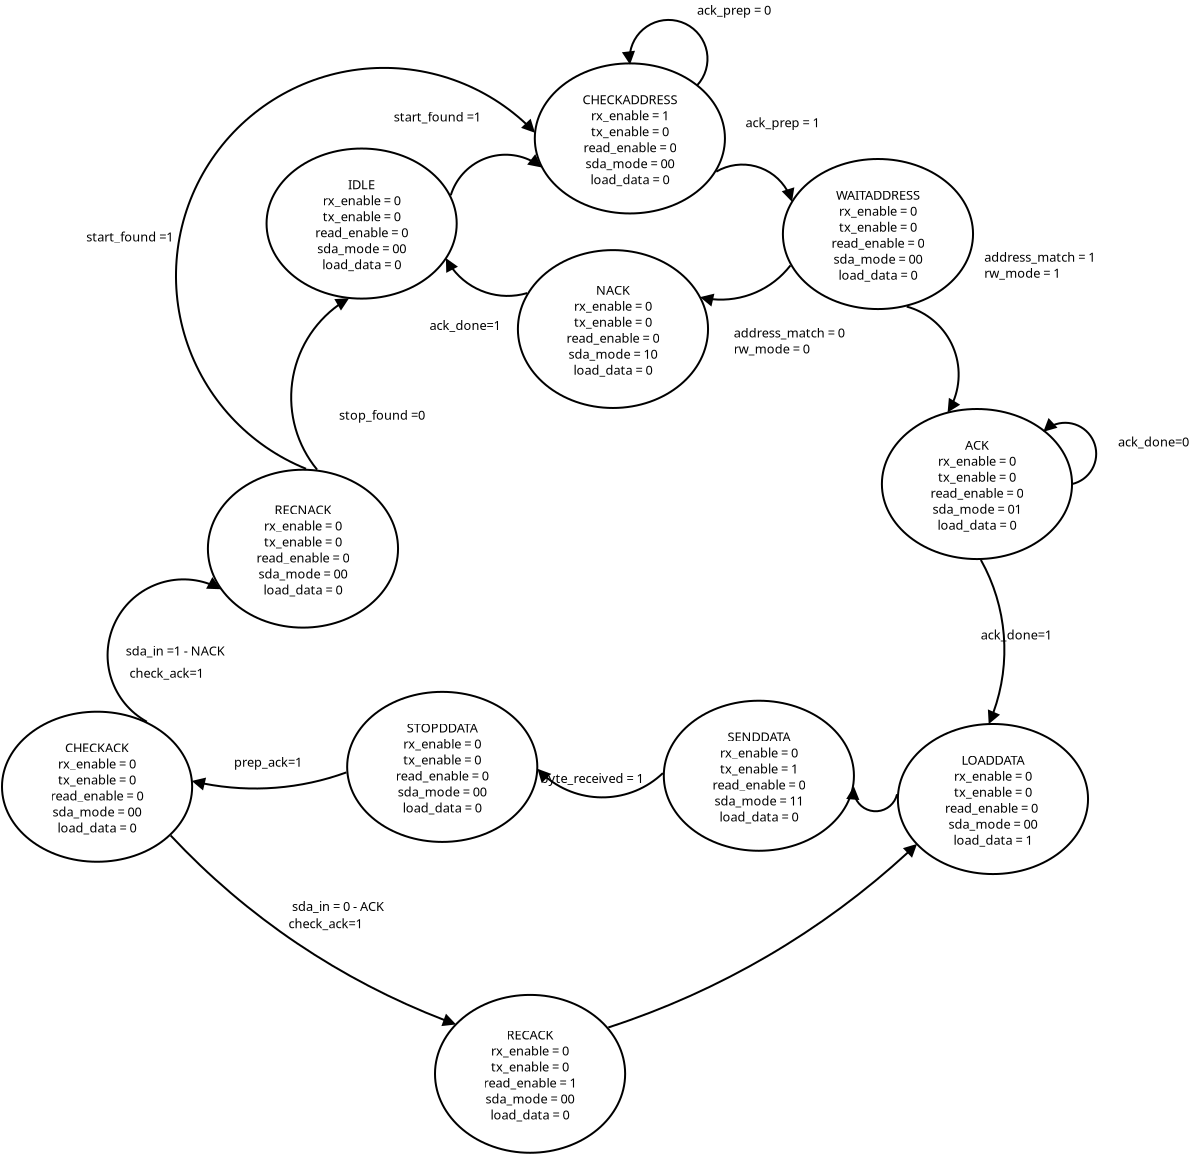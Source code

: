 <?xml version="1.0" encoding="UTF-8"?>
<dia:diagram xmlns:dia="http://www.lysator.liu.se/~alla/dia/">
  <dia:layer name="Background" visible="true" active="true">
    <dia:object type="Flowchart - Ellipse" version="0" id="O0">
      <dia:attribute name="obj_pos">
        <dia:point val="4.443,3.097"/>
      </dia:attribute>
      <dia:attribute name="obj_bb">
        <dia:rectangle val="4.393,3.047;14,10.65"/>
      </dia:attribute>
      <dia:attribute name="elem_corner">
        <dia:point val="4.443,3.097"/>
      </dia:attribute>
      <dia:attribute name="elem_width">
        <dia:real val="9.507"/>
      </dia:attribute>
      <dia:attribute name="elem_height">
        <dia:real val="7.503"/>
      </dia:attribute>
      <dia:attribute name="show_background">
        <dia:boolean val="true"/>
      </dia:attribute>
      <dia:attribute name="padding">
        <dia:real val="0.354"/>
      </dia:attribute>
      <dia:attribute name="text">
        <dia:composite type="text">
          <dia:attribute name="string">
            <dia:string>#IDLE
rx_enable = 0
tx_enable = 0
read_enable = 0
sda_mode = 00
load_data = 0#</dia:string>
          </dia:attribute>
          <dia:attribute name="font">
            <dia:font family="sans" style="0" name="Helvetica"/>
          </dia:attribute>
          <dia:attribute name="height">
            <dia:real val="0.8"/>
          </dia:attribute>
          <dia:attribute name="pos">
            <dia:point val="9.197,5.043"/>
          </dia:attribute>
          <dia:attribute name="color">
            <dia:color val="#000000"/>
          </dia:attribute>
          <dia:attribute name="alignment">
            <dia:enum val="1"/>
          </dia:attribute>
        </dia:composite>
      </dia:attribute>
    </dia:object>
    <dia:object type="Flowchart - Ellipse" version="0" id="O1">
      <dia:attribute name="obj_pos">
        <dia:point val="17.855,-1.16"/>
      </dia:attribute>
      <dia:attribute name="obj_bb">
        <dia:rectangle val="17.805,-1.21;27.412,6.393"/>
      </dia:attribute>
      <dia:attribute name="elem_corner">
        <dia:point val="17.855,-1.16"/>
      </dia:attribute>
      <dia:attribute name="elem_width">
        <dia:real val="9.507"/>
      </dia:attribute>
      <dia:attribute name="elem_height">
        <dia:real val="7.503"/>
      </dia:attribute>
      <dia:attribute name="show_background">
        <dia:boolean val="true"/>
      </dia:attribute>
      <dia:attribute name="padding">
        <dia:real val="0.354"/>
      </dia:attribute>
      <dia:attribute name="text">
        <dia:composite type="text">
          <dia:attribute name="string">
            <dia:string>#CHECKADDRESS
rx_enable = 1
tx_enable = 0
read_enable = 0
sda_mode = 00
load_data = 0#</dia:string>
          </dia:attribute>
          <dia:attribute name="font">
            <dia:font family="sans" style="0" name="Helvetica"/>
          </dia:attribute>
          <dia:attribute name="height">
            <dia:real val="0.8"/>
          </dia:attribute>
          <dia:attribute name="pos">
            <dia:point val="22.608,0.787"/>
          </dia:attribute>
          <dia:attribute name="color">
            <dia:color val="#000000"/>
          </dia:attribute>
          <dia:attribute name="alignment">
            <dia:enum val="1"/>
          </dia:attribute>
        </dia:composite>
      </dia:attribute>
    </dia:object>
    <dia:object type="Flowchart - Ellipse" version="0" id="O2">
      <dia:attribute name="obj_pos">
        <dia:point val="30.26,3.62"/>
      </dia:attribute>
      <dia:attribute name="obj_bb">
        <dia:rectangle val="30.21,3.57;39.817,11.173"/>
      </dia:attribute>
      <dia:attribute name="elem_corner">
        <dia:point val="30.26,3.62"/>
      </dia:attribute>
      <dia:attribute name="elem_width">
        <dia:real val="9.507"/>
      </dia:attribute>
      <dia:attribute name="elem_height">
        <dia:real val="7.503"/>
      </dia:attribute>
      <dia:attribute name="show_background">
        <dia:boolean val="true"/>
      </dia:attribute>
      <dia:attribute name="padding">
        <dia:real val="0.354"/>
      </dia:attribute>
      <dia:attribute name="text">
        <dia:composite type="text">
          <dia:attribute name="string">
            <dia:string>#WAITADDRESS
rx_enable = 0
tx_enable = 0
read_enable = 0
sda_mode = 00
load_data = 0#</dia:string>
          </dia:attribute>
          <dia:attribute name="font">
            <dia:font family="sans" style="0" name="Helvetica"/>
          </dia:attribute>
          <dia:attribute name="height">
            <dia:real val="0.8"/>
          </dia:attribute>
          <dia:attribute name="pos">
            <dia:point val="35.013,5.567"/>
          </dia:attribute>
          <dia:attribute name="color">
            <dia:color val="#000000"/>
          </dia:attribute>
          <dia:attribute name="alignment">
            <dia:enum val="1"/>
          </dia:attribute>
        </dia:composite>
      </dia:attribute>
    </dia:object>
    <dia:object type="Flowchart - Ellipse" version="0" id="O3">
      <dia:attribute name="obj_pos">
        <dia:point val="17.01,8.175"/>
      </dia:attribute>
      <dia:attribute name="obj_bb">
        <dia:rectangle val="16.96,8.125;26.567,16.119"/>
      </dia:attribute>
      <dia:attribute name="elem_corner">
        <dia:point val="17.01,8.175"/>
      </dia:attribute>
      <dia:attribute name="elem_width">
        <dia:real val="9.507"/>
      </dia:attribute>
      <dia:attribute name="elem_height">
        <dia:real val="7.894"/>
      </dia:attribute>
      <dia:attribute name="show_background">
        <dia:boolean val="true"/>
      </dia:attribute>
      <dia:attribute name="padding">
        <dia:real val="0.354"/>
      </dia:attribute>
      <dia:attribute name="text">
        <dia:composite type="text">
          <dia:attribute name="string">
            <dia:string>#NACK
rx_enable = 0
tx_enable = 0
read_enable = 0
sda_mode = 10
load_data = 0#</dia:string>
          </dia:attribute>
          <dia:attribute name="font">
            <dia:font family="sans" style="0" name="Helvetica"/>
          </dia:attribute>
          <dia:attribute name="height">
            <dia:real val="0.8"/>
          </dia:attribute>
          <dia:attribute name="pos">
            <dia:point val="21.763,10.317"/>
          </dia:attribute>
          <dia:attribute name="color">
            <dia:color val="#000000"/>
          </dia:attribute>
          <dia:attribute name="alignment">
            <dia:enum val="1"/>
          </dia:attribute>
        </dia:composite>
      </dia:attribute>
    </dia:object>
    <dia:object type="Flowchart - Ellipse" version="0" id="O4">
      <dia:attribute name="obj_pos">
        <dia:point val="36.009,31.869"/>
      </dia:attribute>
      <dia:attribute name="obj_bb">
        <dia:rectangle val="35.959,31.82;45.567,39.424"/>
      </dia:attribute>
      <dia:attribute name="elem_corner">
        <dia:point val="36.009,31.869"/>
      </dia:attribute>
      <dia:attribute name="elem_width">
        <dia:real val="9.508"/>
      </dia:attribute>
      <dia:attribute name="elem_height">
        <dia:real val="7.504"/>
      </dia:attribute>
      <dia:attribute name="show_background">
        <dia:boolean val="true"/>
      </dia:attribute>
      <dia:attribute name="padding">
        <dia:real val="0.354"/>
      </dia:attribute>
      <dia:attribute name="text">
        <dia:composite type="text">
          <dia:attribute name="string">
            <dia:string>#LOADDATA
rx_enable = 0
tx_enable = 0
read_enable = 0 
sda_mode = 00
load_data = 1#</dia:string>
          </dia:attribute>
          <dia:attribute name="font">
            <dia:font family="sans" style="0" name="Helvetica"/>
          </dia:attribute>
          <dia:attribute name="height">
            <dia:real val="0.8"/>
          </dia:attribute>
          <dia:attribute name="pos">
            <dia:point val="40.763,33.817"/>
          </dia:attribute>
          <dia:attribute name="color">
            <dia:color val="#000000"/>
          </dia:attribute>
          <dia:attribute name="alignment">
            <dia:enum val="1"/>
          </dia:attribute>
        </dia:composite>
      </dia:attribute>
    </dia:object>
    <dia:object type="Flowchart - Ellipse" version="0" id="O5">
      <dia:attribute name="obj_pos">
        <dia:point val="24.305,30.706"/>
      </dia:attribute>
      <dia:attribute name="obj_bb">
        <dia:rectangle val="24.255,30.656;33.862,38.259"/>
      </dia:attribute>
      <dia:attribute name="elem_corner">
        <dia:point val="24.305,30.706"/>
      </dia:attribute>
      <dia:attribute name="elem_width">
        <dia:real val="9.507"/>
      </dia:attribute>
      <dia:attribute name="elem_height">
        <dia:real val="7.503"/>
      </dia:attribute>
      <dia:attribute name="show_background">
        <dia:boolean val="true"/>
      </dia:attribute>
      <dia:attribute name="padding">
        <dia:real val="0.354"/>
      </dia:attribute>
      <dia:attribute name="text">
        <dia:composite type="text">
          <dia:attribute name="string">
            <dia:string>#SENDDATA
rx_enable = 0
tx_enable = 1
read_enable = 0
sda_mode = 11
load_data = 0#</dia:string>
          </dia:attribute>
          <dia:attribute name="font">
            <dia:font family="sans" style="0" name="Helvetica"/>
          </dia:attribute>
          <dia:attribute name="height">
            <dia:real val="0.8"/>
          </dia:attribute>
          <dia:attribute name="pos">
            <dia:point val="29.058,32.653"/>
          </dia:attribute>
          <dia:attribute name="color">
            <dia:color val="#000000"/>
          </dia:attribute>
          <dia:attribute name="alignment">
            <dia:enum val="1"/>
          </dia:attribute>
        </dia:composite>
      </dia:attribute>
    </dia:object>
    <dia:object type="Flowchart - Ellipse" version="0" id="O6">
      <dia:attribute name="obj_pos">
        <dia:point val="8.473,30.263"/>
      </dia:attribute>
      <dia:attribute name="obj_bb">
        <dia:rectangle val="8.423,30.213;18.03,37.817"/>
      </dia:attribute>
      <dia:attribute name="elem_corner">
        <dia:point val="8.473,30.263"/>
      </dia:attribute>
      <dia:attribute name="elem_width">
        <dia:real val="9.507"/>
      </dia:attribute>
      <dia:attribute name="elem_height">
        <dia:real val="7.503"/>
      </dia:attribute>
      <dia:attribute name="show_background">
        <dia:boolean val="true"/>
      </dia:attribute>
      <dia:attribute name="padding">
        <dia:real val="0.354"/>
      </dia:attribute>
      <dia:attribute name="text">
        <dia:composite type="text">
          <dia:attribute name="string">
            <dia:string>#STOPDDATA
rx_enable = 0
tx_enable = 0
read_enable = 0
sda_mode = 00
load_data = 0#</dia:string>
          </dia:attribute>
          <dia:attribute name="font">
            <dia:font family="sans" style="0" name="Helvetica"/>
          </dia:attribute>
          <dia:attribute name="height">
            <dia:real val="0.8"/>
          </dia:attribute>
          <dia:attribute name="pos">
            <dia:point val="13.227,32.21"/>
          </dia:attribute>
          <dia:attribute name="color">
            <dia:color val="#000000"/>
          </dia:attribute>
          <dia:attribute name="alignment">
            <dia:enum val="1"/>
          </dia:attribute>
        </dia:composite>
      </dia:attribute>
    </dia:object>
    <dia:object type="Flowchart - Ellipse" version="0" id="O7">
      <dia:attribute name="obj_pos">
        <dia:point val="35.21,16.12"/>
      </dia:attribute>
      <dia:attribute name="obj_bb">
        <dia:rectangle val="35.16,16.07;44.767,23.673"/>
      </dia:attribute>
      <dia:attribute name="elem_corner">
        <dia:point val="35.21,16.12"/>
      </dia:attribute>
      <dia:attribute name="elem_width">
        <dia:real val="9.507"/>
      </dia:attribute>
      <dia:attribute name="elem_height">
        <dia:real val="7.503"/>
      </dia:attribute>
      <dia:attribute name="show_background">
        <dia:boolean val="true"/>
      </dia:attribute>
      <dia:attribute name="padding">
        <dia:real val="0.354"/>
      </dia:attribute>
      <dia:attribute name="text">
        <dia:composite type="text">
          <dia:attribute name="string">
            <dia:string>#ACK
rx_enable = 0
tx_enable = 0
read_enable = 0
sda_mode = 01
load_data = 0#</dia:string>
          </dia:attribute>
          <dia:attribute name="font">
            <dia:font family="sans" style="0" name="Helvetica"/>
          </dia:attribute>
          <dia:attribute name="height">
            <dia:real val="0.8"/>
          </dia:attribute>
          <dia:attribute name="pos">
            <dia:point val="39.963,18.067"/>
          </dia:attribute>
          <dia:attribute name="color">
            <dia:color val="#000000"/>
          </dia:attribute>
          <dia:attribute name="alignment">
            <dia:enum val="1"/>
          </dia:attribute>
        </dia:composite>
      </dia:attribute>
    </dia:object>
    <dia:object type="Standard - Arc" version="0" id="O8">
      <dia:attribute name="obj_pos">
        <dia:point val="9.197,6.848"/>
      </dia:attribute>
      <dia:attribute name="obj_bb">
        <dia:rectangle val="9.134,2.236;22.671,6.911"/>
      </dia:attribute>
      <dia:attribute name="conn_endpoints">
        <dia:point val="9.197,6.848"/>
        <dia:point val="22.608,2.592"/>
      </dia:attribute>
      <dia:attribute name="curve_distance">
        <dia:real val="-1.238"/>
      </dia:attribute>
      <dia:attribute name="end_arrow">
        <dia:enum val="3"/>
      </dia:attribute>
      <dia:attribute name="end_arrow_length">
        <dia:real val="0.5"/>
      </dia:attribute>
      <dia:attribute name="end_arrow_width">
        <dia:real val="0.5"/>
      </dia:attribute>
      <dia:connections>
        <dia:connection handle="0" to="O0" connection="16"/>
        <dia:connection handle="1" to="O1" connection="16"/>
      </dia:connections>
    </dia:object>
    <dia:object type="Standard - Arc" version="0" id="O9">
      <dia:attribute name="obj_pos">
        <dia:point val="21.763,12.122"/>
      </dia:attribute>
      <dia:attribute name="obj_bb">
        <dia:rectangle val="9.131,6.783;21.829,12.187"/>
      </dia:attribute>
      <dia:attribute name="conn_endpoints">
        <dia:point val="21.763,12.122"/>
        <dia:point val="9.197,6.848"/>
      </dia:attribute>
      <dia:attribute name="curve_distance">
        <dia:real val="-0.782"/>
      </dia:attribute>
      <dia:attribute name="end_arrow">
        <dia:enum val="3"/>
      </dia:attribute>
      <dia:attribute name="end_arrow_length">
        <dia:real val="0.5"/>
      </dia:attribute>
      <dia:attribute name="end_arrow_width">
        <dia:real val="0.5"/>
      </dia:attribute>
      <dia:connections>
        <dia:connection handle="0" to="O3" connection="16"/>
        <dia:connection handle="1" to="O0" connection="16"/>
      </dia:connections>
    </dia:object>
    <dia:object type="Standard - Arc" version="0" id="O10">
      <dia:attribute name="obj_pos">
        <dia:point val="22.608,2.592"/>
      </dia:attribute>
      <dia:attribute name="obj_bb">
        <dia:rectangle val="22.544,2.527;35.078,7.436"/>
      </dia:attribute>
      <dia:attribute name="conn_endpoints">
        <dia:point val="22.608,2.592"/>
        <dia:point val="35.013,7.372"/>
      </dia:attribute>
      <dia:attribute name="curve_distance">
        <dia:real val="-0.975"/>
      </dia:attribute>
      <dia:attribute name="end_arrow">
        <dia:enum val="3"/>
      </dia:attribute>
      <dia:attribute name="end_arrow_length">
        <dia:real val="0.5"/>
      </dia:attribute>
      <dia:attribute name="end_arrow_width">
        <dia:real val="0.5"/>
      </dia:attribute>
      <dia:connections>
        <dia:connection handle="0" to="O1" connection="16"/>
        <dia:connection handle="1" to="O2" connection="16"/>
      </dia:connections>
    </dia:object>
    <dia:object type="Standard - Arc" version="0" id="O11">
      <dia:attribute name="obj_pos">
        <dia:point val="35.013,7.372"/>
      </dia:attribute>
      <dia:attribute name="obj_bb">
        <dia:rectangle val="21.7,7.308;35.077,12.361"/>
      </dia:attribute>
      <dia:attribute name="conn_endpoints">
        <dia:point val="35.013,7.372"/>
        <dia:point val="21.763,12.122"/>
      </dia:attribute>
      <dia:attribute name="curve_distance">
        <dia:real val="-0.695"/>
      </dia:attribute>
      <dia:attribute name="end_arrow">
        <dia:enum val="3"/>
      </dia:attribute>
      <dia:attribute name="end_arrow_length">
        <dia:real val="0.5"/>
      </dia:attribute>
      <dia:attribute name="end_arrow_width">
        <dia:real val="0.5"/>
      </dia:attribute>
      <dia:connections>
        <dia:connection handle="0" to="O2" connection="16"/>
        <dia:connection handle="1" to="O3" connection="16"/>
      </dia:connections>
    </dia:object>
    <dia:object type="Standard - Arc" version="0" id="O12">
      <dia:attribute name="obj_pos">
        <dia:point val="35.013,7.372"/>
      </dia:attribute>
      <dia:attribute name="obj_bb">
        <dia:rectangle val="34.949,7.307;40.316,19.937"/>
      </dia:attribute>
      <dia:attribute name="conn_endpoints">
        <dia:point val="35.013,7.372"/>
        <dia:point val="39.963,19.872"/>
      </dia:attribute>
      <dia:attribute name="curve_distance">
        <dia:real val="-1.411"/>
      </dia:attribute>
      <dia:attribute name="end_arrow">
        <dia:enum val="3"/>
      </dia:attribute>
      <dia:attribute name="end_arrow_length">
        <dia:real val="0.5"/>
      </dia:attribute>
      <dia:attribute name="end_arrow_width">
        <dia:real val="0.5"/>
      </dia:attribute>
      <dia:connections>
        <dia:connection handle="0" to="O2" connection="16"/>
        <dia:connection handle="1" to="O7" connection="16"/>
      </dia:connections>
    </dia:object>
    <dia:object type="Standard - Arc" version="0" id="O13">
      <dia:attribute name="obj_pos">
        <dia:point val="39.963,19.872"/>
      </dia:attribute>
      <dia:attribute name="obj_bb">
        <dia:rectangle val="39.911,19.819;41.416,35.682"/>
      </dia:attribute>
      <dia:attribute name="conn_endpoints">
        <dia:point val="39.963,19.872"/>
        <dia:point val="40.763,35.622"/>
      </dia:attribute>
      <dia:attribute name="curve_distance">
        <dia:real val="-0.961"/>
      </dia:attribute>
      <dia:attribute name="end_arrow">
        <dia:enum val="3"/>
      </dia:attribute>
      <dia:attribute name="end_arrow_length">
        <dia:real val="0.5"/>
      </dia:attribute>
      <dia:attribute name="end_arrow_width">
        <dia:real val="0.5"/>
      </dia:attribute>
      <dia:connections>
        <dia:connection handle="0" to="O7" connection="16"/>
        <dia:connection handle="1" to="O4" connection="16"/>
      </dia:connections>
    </dia:object>
    <dia:object type="Standard - Arc" version="0" id="O14">
      <dia:attribute name="obj_pos">
        <dia:point val="40.763,35.622"/>
      </dia:attribute>
      <dia:attribute name="obj_bb">
        <dia:rectangle val="29.004,34.403;40.818,36.353"/>
      </dia:attribute>
      <dia:attribute name="conn_endpoints">
        <dia:point val="40.763,35.622"/>
        <dia:point val="29.058,34.458"/>
      </dia:attribute>
      <dia:attribute name="curve_distance">
        <dia:real val="-1.195"/>
      </dia:attribute>
      <dia:attribute name="end_arrow">
        <dia:enum val="3"/>
      </dia:attribute>
      <dia:attribute name="end_arrow_length">
        <dia:real val="0.5"/>
      </dia:attribute>
      <dia:attribute name="end_arrow_width">
        <dia:real val="0.5"/>
      </dia:attribute>
      <dia:connections>
        <dia:connection handle="0" to="O4" connection="16"/>
        <dia:connection handle="1" to="O5" connection="16"/>
      </dia:connections>
    </dia:object>
    <dia:object type="Standard - Arc" version="0" id="O15">
      <dia:attribute name="obj_pos">
        <dia:point val="29.058,34.458"/>
      </dia:attribute>
      <dia:attribute name="obj_bb">
        <dia:rectangle val="13.169,33.907;29.11,35.597"/>
      </dia:attribute>
      <dia:attribute name="conn_endpoints">
        <dia:point val="29.058,34.458"/>
        <dia:point val="13.227,34.015"/>
      </dia:attribute>
      <dia:attribute name="curve_distance">
        <dia:real val="-1.302"/>
      </dia:attribute>
      <dia:attribute name="end_arrow">
        <dia:enum val="3"/>
      </dia:attribute>
      <dia:attribute name="end_arrow_length">
        <dia:real val="0.5"/>
      </dia:attribute>
      <dia:attribute name="end_arrow_width">
        <dia:real val="0.5"/>
      </dia:attribute>
      <dia:connections>
        <dia:connection handle="0" to="O5" connection="16"/>
        <dia:connection handle="1" to="O6" connection="16"/>
      </dia:connections>
    </dia:object>
    <dia:object type="Standard - Text" version="1" id="O16">
      <dia:attribute name="obj_pos">
        <dia:point val="10.8,1.75"/>
      </dia:attribute>
      <dia:attribute name="obj_bb">
        <dia:rectangle val="10.8,1.155;15.508,1.903"/>
      </dia:attribute>
      <dia:attribute name="text">
        <dia:composite type="text">
          <dia:attribute name="string">
            <dia:string>#start_found =1#</dia:string>
          </dia:attribute>
          <dia:attribute name="font">
            <dia:font family="sans" style="0" name="Helvetica"/>
          </dia:attribute>
          <dia:attribute name="height">
            <dia:real val="0.8"/>
          </dia:attribute>
          <dia:attribute name="pos">
            <dia:point val="10.8,1.75"/>
          </dia:attribute>
          <dia:attribute name="color">
            <dia:color val="#000000"/>
          </dia:attribute>
          <dia:attribute name="alignment">
            <dia:enum val="0"/>
          </dia:attribute>
        </dia:composite>
      </dia:attribute>
      <dia:attribute name="valign">
        <dia:enum val="3"/>
      </dia:attribute>
    </dia:object>
    <dia:object type="Standard - Text" version="1" id="O17">
      <dia:attribute name="obj_pos">
        <dia:point val="27.8,12.55"/>
      </dia:attribute>
      <dia:attribute name="obj_bb">
        <dia:rectangle val="27.8,11.955;33.901,13.502"/>
      </dia:attribute>
      <dia:attribute name="text">
        <dia:composite type="text">
          <dia:attribute name="string">
            <dia:string>#address_match = 0
rw_mode = 0#</dia:string>
          </dia:attribute>
          <dia:attribute name="font">
            <dia:font family="sans" style="0" name="Helvetica"/>
          </dia:attribute>
          <dia:attribute name="height">
            <dia:real val="0.8"/>
          </dia:attribute>
          <dia:attribute name="pos">
            <dia:point val="27.8,12.55"/>
          </dia:attribute>
          <dia:attribute name="color">
            <dia:color val="#000000"/>
          </dia:attribute>
          <dia:attribute name="alignment">
            <dia:enum val="0"/>
          </dia:attribute>
        </dia:composite>
      </dia:attribute>
      <dia:attribute name="valign">
        <dia:enum val="3"/>
      </dia:attribute>
    </dia:object>
    <dia:object type="Standard - Text" version="1" id="O18">
      <dia:attribute name="obj_pos">
        <dia:point val="40.333,8.756"/>
      </dia:attribute>
      <dia:attribute name="obj_bb">
        <dia:rectangle val="40.333,8.161;46.431,9.708"/>
      </dia:attribute>
      <dia:attribute name="text">
        <dia:composite type="text">
          <dia:attribute name="string">
            <dia:string>#address_match = 1
rw_mode = 1#</dia:string>
          </dia:attribute>
          <dia:attribute name="font">
            <dia:font family="sans" style="0" name="Helvetica"/>
          </dia:attribute>
          <dia:attribute name="height">
            <dia:real val="0.8"/>
          </dia:attribute>
          <dia:attribute name="pos">
            <dia:point val="40.333,8.756"/>
          </dia:attribute>
          <dia:attribute name="color">
            <dia:color val="#000000"/>
          </dia:attribute>
          <dia:attribute name="alignment">
            <dia:enum val="0"/>
          </dia:attribute>
        </dia:composite>
      </dia:attribute>
      <dia:attribute name="valign">
        <dia:enum val="3"/>
      </dia:attribute>
    </dia:object>
    <dia:object type="Standard - Text" version="1" id="O19">
      <dia:attribute name="obj_pos">
        <dia:point val="28.395,2.035"/>
      </dia:attribute>
      <dia:attribute name="obj_bb">
        <dia:rectangle val="28.395,1.44;32.566,2.987"/>
      </dia:attribute>
      <dia:attribute name="text">
        <dia:composite type="text">
          <dia:attribute name="string">
            <dia:string>#ack_prep = 1
#</dia:string>
          </dia:attribute>
          <dia:attribute name="font">
            <dia:font family="sans" style="0" name="Helvetica"/>
          </dia:attribute>
          <dia:attribute name="height">
            <dia:real val="0.8"/>
          </dia:attribute>
          <dia:attribute name="pos">
            <dia:point val="28.395,2.035"/>
          </dia:attribute>
          <dia:attribute name="color">
            <dia:color val="#000000"/>
          </dia:attribute>
          <dia:attribute name="alignment">
            <dia:enum val="0"/>
          </dia:attribute>
        </dia:composite>
      </dia:attribute>
      <dia:attribute name="valign">
        <dia:enum val="3"/>
      </dia:attribute>
    </dia:object>
    <dia:object type="Standard - Arc" version="0" id="O20">
      <dia:attribute name="obj_pos">
        <dia:point val="-4.032,35.007"/>
      </dia:attribute>
      <dia:attribute name="obj_bb">
        <dia:rectangle val="-4.735,22.638;6.334,35.077"/>
      </dia:attribute>
      <dia:attribute name="conn_endpoints">
        <dia:point val="-4.032,35.007"/>
        <dia:point val="6.263,23.104"/>
      </dia:attribute>
      <dia:attribute name="curve_distance">
        <dia:real val="-4.826"/>
      </dia:attribute>
      <dia:attribute name="end_arrow">
        <dia:enum val="3"/>
      </dia:attribute>
      <dia:attribute name="end_arrow_length">
        <dia:real val="0.5"/>
      </dia:attribute>
      <dia:attribute name="end_arrow_width">
        <dia:real val="0.5"/>
      </dia:attribute>
      <dia:connections>
        <dia:connection handle="0" to="O31" connection="16"/>
        <dia:connection handle="1" to="O22" connection="16"/>
      </dia:connections>
    </dia:object>
    <dia:object type="Standard - Text" version="1" id="O21">
      <dia:attribute name="obj_pos">
        <dia:point val="40.15,27.65"/>
      </dia:attribute>
      <dia:attribute name="obj_bb">
        <dia:rectangle val="40.15,27.055;44.057,27.802"/>
      </dia:attribute>
      <dia:attribute name="text">
        <dia:composite type="text">
          <dia:attribute name="string">
            <dia:string>#ack_done=1#</dia:string>
          </dia:attribute>
          <dia:attribute name="font">
            <dia:font family="sans" style="0" name="Helvetica"/>
          </dia:attribute>
          <dia:attribute name="height">
            <dia:real val="0.8"/>
          </dia:attribute>
          <dia:attribute name="pos">
            <dia:point val="40.15,27.65"/>
          </dia:attribute>
          <dia:attribute name="color">
            <dia:color val="#000000"/>
          </dia:attribute>
          <dia:attribute name="alignment">
            <dia:enum val="0"/>
          </dia:attribute>
        </dia:composite>
      </dia:attribute>
      <dia:attribute name="valign">
        <dia:enum val="3"/>
      </dia:attribute>
    </dia:object>
    <dia:object type="Flowchart - Ellipse" version="0" id="O22">
      <dia:attribute name="obj_pos">
        <dia:point val="1.51,19.157"/>
      </dia:attribute>
      <dia:attribute name="obj_bb">
        <dia:rectangle val="1.46,19.107;11.067,27.101"/>
      </dia:attribute>
      <dia:attribute name="elem_corner">
        <dia:point val="1.51,19.157"/>
      </dia:attribute>
      <dia:attribute name="elem_width">
        <dia:real val="9.507"/>
      </dia:attribute>
      <dia:attribute name="elem_height">
        <dia:real val="7.894"/>
      </dia:attribute>
      <dia:attribute name="show_background">
        <dia:boolean val="true"/>
      </dia:attribute>
      <dia:attribute name="padding">
        <dia:real val="0.354"/>
      </dia:attribute>
      <dia:attribute name="text">
        <dia:composite type="text">
          <dia:attribute name="string">
            <dia:string>#RECNACK
rx_enable = 0
tx_enable = 0
read_enable = 0
sda_mode = 00
load_data = 0#</dia:string>
          </dia:attribute>
          <dia:attribute name="font">
            <dia:font family="sans" style="0" name="Helvetica"/>
          </dia:attribute>
          <dia:attribute name="height">
            <dia:real val="0.8"/>
          </dia:attribute>
          <dia:attribute name="pos">
            <dia:point val="6.263,21.299"/>
          </dia:attribute>
          <dia:attribute name="color">
            <dia:color val="#000000"/>
          </dia:attribute>
          <dia:attribute name="alignment">
            <dia:enum val="1"/>
          </dia:attribute>
        </dia:composite>
      </dia:attribute>
    </dia:object>
    <dia:object type="Standard - Text" version="1" id="O23">
      <dia:attribute name="obj_pos">
        <dia:point val="5.71,41.214"/>
      </dia:attribute>
      <dia:attribute name="obj_bb">
        <dia:rectangle val="5.71,40.619;10.934,41.367"/>
      </dia:attribute>
      <dia:attribute name="text">
        <dia:composite type="text">
          <dia:attribute name="string">
            <dia:string>#sda_in = 0 - ACK#</dia:string>
          </dia:attribute>
          <dia:attribute name="font">
            <dia:font family="sans" style="0" name="Helvetica"/>
          </dia:attribute>
          <dia:attribute name="height">
            <dia:real val="0.8"/>
          </dia:attribute>
          <dia:attribute name="pos">
            <dia:point val="5.71,41.214"/>
          </dia:attribute>
          <dia:attribute name="color">
            <dia:color val="#000000"/>
          </dia:attribute>
          <dia:attribute name="alignment">
            <dia:enum val="0"/>
          </dia:attribute>
        </dia:composite>
      </dia:attribute>
      <dia:attribute name="valign">
        <dia:enum val="3"/>
      </dia:attribute>
    </dia:object>
    <dia:object type="Standard - Text" version="1" id="O24">
      <dia:attribute name="obj_pos">
        <dia:point val="5.543,42.078"/>
      </dia:attribute>
      <dia:attribute name="obj_bb">
        <dia:rectangle val="5.543,41.464;9.744,42.267"/>
      </dia:attribute>
      <dia:attribute name="text">
        <dia:composite type="text">
          <dia:attribute name="string">
            <dia:string>#check_ack=1#</dia:string>
          </dia:attribute>
          <dia:attribute name="font">
            <dia:font family="sans" style="0" name="Helvetica"/>
          </dia:attribute>
          <dia:attribute name="height">
            <dia:real val="0.8"/>
          </dia:attribute>
          <dia:attribute name="pos">
            <dia:point val="5.543,42.078"/>
          </dia:attribute>
          <dia:attribute name="color">
            <dia:color val="#000000"/>
          </dia:attribute>
          <dia:attribute name="alignment">
            <dia:enum val="0"/>
          </dia:attribute>
        </dia:composite>
      </dia:attribute>
      <dia:attribute name="valign">
        <dia:enum val="3"/>
      </dia:attribute>
    </dia:object>
    <dia:object type="Standard - Text" version="1" id="O25">
      <dia:attribute name="obj_pos">
        <dia:point val="18.142,34.823"/>
      </dia:attribute>
      <dia:attribute name="obj_bb">
        <dia:rectangle val="18.142,34.228;23.883,35.776"/>
      </dia:attribute>
      <dia:attribute name="text">
        <dia:composite type="text">
          <dia:attribute name="string">
            <dia:string>#byte_received = 1
#</dia:string>
          </dia:attribute>
          <dia:attribute name="font">
            <dia:font family="sans" style="0" name="Helvetica"/>
          </dia:attribute>
          <dia:attribute name="height">
            <dia:real val="0.8"/>
          </dia:attribute>
          <dia:attribute name="pos">
            <dia:point val="18.142,34.823"/>
          </dia:attribute>
          <dia:attribute name="color">
            <dia:color val="#000000"/>
          </dia:attribute>
          <dia:attribute name="alignment">
            <dia:enum val="0"/>
          </dia:attribute>
        </dia:composite>
      </dia:attribute>
      <dia:attribute name="valign">
        <dia:enum val="3"/>
      </dia:attribute>
    </dia:object>
    <dia:object type="Standard - Arc" version="0" id="O26">
      <dia:attribute name="obj_pos">
        <dia:point val="6.263,23.104"/>
      </dia:attribute>
      <dia:attribute name="obj_bb">
        <dia:rectangle val="5.413,6.79;9.255,23.162"/>
      </dia:attribute>
      <dia:attribute name="conn_endpoints">
        <dia:point val="6.263,23.104"/>
        <dia:point val="9.197,6.848"/>
      </dia:attribute>
      <dia:attribute name="curve_distance">
        <dia:real val="-2.014"/>
      </dia:attribute>
      <dia:attribute name="end_arrow">
        <dia:enum val="3"/>
      </dia:attribute>
      <dia:attribute name="end_arrow_length">
        <dia:real val="0.5"/>
      </dia:attribute>
      <dia:attribute name="end_arrow_width">
        <dia:real val="0.5"/>
      </dia:attribute>
      <dia:connections>
        <dia:connection handle="0" to="O22" connection="16"/>
        <dia:connection handle="1" to="O0" connection="16"/>
      </dia:connections>
    </dia:object>
    <dia:object type="Standard - Text" version="1" id="O27">
      <dia:attribute name="obj_pos">
        <dia:point val="-2.753,28.448"/>
      </dia:attribute>
      <dia:attribute name="obj_bb">
        <dia:rectangle val="-2.753,27.853;2.938,28.601"/>
      </dia:attribute>
      <dia:attribute name="text">
        <dia:composite type="text">
          <dia:attribute name="string">
            <dia:string># sda_in =1 - NACK#</dia:string>
          </dia:attribute>
          <dia:attribute name="font">
            <dia:font family="sans" style="0" name="Helvetica"/>
          </dia:attribute>
          <dia:attribute name="height">
            <dia:real val="0.8"/>
          </dia:attribute>
          <dia:attribute name="pos">
            <dia:point val="-2.753,28.448"/>
          </dia:attribute>
          <dia:attribute name="color">
            <dia:color val="#000000"/>
          </dia:attribute>
          <dia:attribute name="alignment">
            <dia:enum val="0"/>
          </dia:attribute>
        </dia:composite>
      </dia:attribute>
      <dia:attribute name="valign">
        <dia:enum val="3"/>
      </dia:attribute>
    </dia:object>
    <dia:object type="Standard - Arc" version="0" id="O28">
      <dia:attribute name="obj_pos">
        <dia:point val="25.97,-0.061"/>
      </dia:attribute>
      <dia:attribute name="obj_bb">
        <dia:rectangle val="22.21,-3.384;26.54,0.002"/>
      </dia:attribute>
      <dia:attribute name="conn_endpoints">
        <dia:point val="25.97,-0.061"/>
        <dia:point val="22.608,-1.16"/>
      </dia:attribute>
      <dia:attribute name="curve_distance">
        <dia:real val="2.764"/>
      </dia:attribute>
      <dia:attribute name="end_arrow">
        <dia:enum val="3"/>
      </dia:attribute>
      <dia:attribute name="end_arrow_length">
        <dia:real val="0.5"/>
      </dia:attribute>
      <dia:attribute name="end_arrow_width">
        <dia:real val="0.5"/>
      </dia:attribute>
      <dia:connections>
        <dia:connection handle="0" to="O1" connection="2"/>
        <dia:connection handle="1" to="O1" connection="4"/>
      </dia:connections>
    </dia:object>
    <dia:object type="Standard - Arc" version="0" id="O29">
      <dia:attribute name="obj_pos">
        <dia:point val="44.717,19.872"/>
      </dia:attribute>
      <dia:attribute name="obj_bb">
        <dia:rectangle val="43.257,16.569;45.975,19.939"/>
      </dia:attribute>
      <dia:attribute name="conn_endpoints">
        <dia:point val="44.717,19.872"/>
        <dia:point val="43.325,17.219"/>
      </dia:attribute>
      <dia:attribute name="curve_distance">
        <dia:real val="1.95"/>
      </dia:attribute>
      <dia:attribute name="end_arrow">
        <dia:enum val="3"/>
      </dia:attribute>
      <dia:attribute name="end_arrow_length">
        <dia:real val="0.5"/>
      </dia:attribute>
      <dia:attribute name="end_arrow_width">
        <dia:real val="0.5"/>
      </dia:attribute>
      <dia:connections>
        <dia:connection handle="0" to="O7" connection="0"/>
        <dia:connection handle="1" to="O7" connection="2"/>
      </dia:connections>
    </dia:object>
    <dia:object type="Standard - Text" version="1" id="O30">
      <dia:attribute name="obj_pos">
        <dia:point val="47.015,18"/>
      </dia:attribute>
      <dia:attribute name="obj_bb">
        <dia:rectangle val="47.015,17.405;50.925,18.152"/>
      </dia:attribute>
      <dia:attribute name="text">
        <dia:composite type="text">
          <dia:attribute name="string">
            <dia:string>#ack_done=0#</dia:string>
          </dia:attribute>
          <dia:attribute name="font">
            <dia:font family="sans" style="0" name="Helvetica"/>
          </dia:attribute>
          <dia:attribute name="height">
            <dia:real val="0.8"/>
          </dia:attribute>
          <dia:attribute name="pos">
            <dia:point val="47.015,18"/>
          </dia:attribute>
          <dia:attribute name="color">
            <dia:color val="#000000"/>
          </dia:attribute>
          <dia:attribute name="alignment">
            <dia:enum val="0"/>
          </dia:attribute>
        </dia:composite>
      </dia:attribute>
      <dia:attribute name="valign">
        <dia:enum val="3"/>
      </dia:attribute>
    </dia:object>
    <dia:object type="Flowchart - Ellipse" version="0" id="O31">
      <dia:attribute name="obj_pos">
        <dia:point val="-8.785,31.255"/>
      </dia:attribute>
      <dia:attribute name="obj_bb">
        <dia:rectangle val="-8.835,31.205;0.772,38.808"/>
      </dia:attribute>
      <dia:attribute name="elem_corner">
        <dia:point val="-8.785,31.255"/>
      </dia:attribute>
      <dia:attribute name="elem_width">
        <dia:real val="9.507"/>
      </dia:attribute>
      <dia:attribute name="elem_height">
        <dia:real val="7.503"/>
      </dia:attribute>
      <dia:attribute name="show_background">
        <dia:boolean val="true"/>
      </dia:attribute>
      <dia:attribute name="padding">
        <dia:real val="0.354"/>
      </dia:attribute>
      <dia:attribute name="text">
        <dia:composite type="text">
          <dia:attribute name="string">
            <dia:string>#CHECKACK
rx_enable = 0
tx_enable = 0
read_enable = 0
sda_mode = 00
load_data = 0#</dia:string>
          </dia:attribute>
          <dia:attribute name="font">
            <dia:font family="sans" style="0" name="Helvetica"/>
          </dia:attribute>
          <dia:attribute name="height">
            <dia:real val="0.8"/>
          </dia:attribute>
          <dia:attribute name="pos">
            <dia:point val="-4.032,33.202"/>
          </dia:attribute>
          <dia:attribute name="color">
            <dia:color val="#000000"/>
          </dia:attribute>
          <dia:attribute name="alignment">
            <dia:enum val="1"/>
          </dia:attribute>
        </dia:composite>
      </dia:attribute>
    </dia:object>
    <dia:object type="Standard - Text" version="1" id="O32">
      <dia:attribute name="obj_pos">
        <dia:point val="2.815,34.013"/>
      </dia:attribute>
      <dia:attribute name="obj_bb">
        <dia:rectangle val="2.815,33.399;6.605,34.202"/>
      </dia:attribute>
      <dia:attribute name="text">
        <dia:composite type="text">
          <dia:attribute name="string">
            <dia:string>#prep_ack=1#</dia:string>
          </dia:attribute>
          <dia:attribute name="font">
            <dia:font family="sans" style="0" name="Helvetica"/>
          </dia:attribute>
          <dia:attribute name="height">
            <dia:real val="0.8"/>
          </dia:attribute>
          <dia:attribute name="pos">
            <dia:point val="2.815,34.013"/>
          </dia:attribute>
          <dia:attribute name="color">
            <dia:color val="#000000"/>
          </dia:attribute>
          <dia:attribute name="alignment">
            <dia:enum val="0"/>
          </dia:attribute>
        </dia:composite>
      </dia:attribute>
      <dia:attribute name="valign">
        <dia:enum val="3"/>
      </dia:attribute>
    </dia:object>
    <dia:object type="Standard - Arc" version="0" id="O33">
      <dia:attribute name="obj_pos">
        <dia:point val="13.227,34.015"/>
      </dia:attribute>
      <dia:attribute name="obj_bb">
        <dia:rectangle val="-4.093,33.962;13.28,35.38"/>
      </dia:attribute>
      <dia:attribute name="conn_endpoints">
        <dia:point val="13.227,34.015"/>
        <dia:point val="-4.032,35.007"/>
      </dia:attribute>
      <dia:attribute name="curve_distance">
        <dia:real val="-0.565"/>
      </dia:attribute>
      <dia:attribute name="end_arrow">
        <dia:enum val="3"/>
      </dia:attribute>
      <dia:attribute name="end_arrow_length">
        <dia:real val="0.5"/>
      </dia:attribute>
      <dia:attribute name="end_arrow_width">
        <dia:real val="0.5"/>
      </dia:attribute>
      <dia:connections>
        <dia:connection handle="0" to="O6" connection="16"/>
        <dia:connection handle="1" to="O31" connection="16"/>
      </dia:connections>
    </dia:object>
    <dia:object type="Standard - Text" version="1" id="O34">
      <dia:attribute name="obj_pos">
        <dia:point val="22.5,25.375"/>
      </dia:attribute>
      <dia:attribute name="obj_bb">
        <dia:rectangle val="22.5,24.78;22.5,25.527"/>
      </dia:attribute>
      <dia:attribute name="text">
        <dia:composite type="text">
          <dia:attribute name="string">
            <dia:string>##</dia:string>
          </dia:attribute>
          <dia:attribute name="font">
            <dia:font family="sans" style="0" name="Helvetica"/>
          </dia:attribute>
          <dia:attribute name="height">
            <dia:real val="0.8"/>
          </dia:attribute>
          <dia:attribute name="pos">
            <dia:point val="22.5,25.375"/>
          </dia:attribute>
          <dia:attribute name="color">
            <dia:color val="#000000"/>
          </dia:attribute>
          <dia:attribute name="alignment">
            <dia:enum val="0"/>
          </dia:attribute>
        </dia:composite>
      </dia:attribute>
      <dia:attribute name="valign">
        <dia:enum val="3"/>
      </dia:attribute>
    </dia:object>
    <dia:object type="Flowchart - Ellipse" version="0" id="O35">
      <dia:attribute name="obj_pos">
        <dia:point val="12.865,45.415"/>
      </dia:attribute>
      <dia:attribute name="obj_bb">
        <dia:rectangle val="12.815,45.365;22.422,53.359"/>
      </dia:attribute>
      <dia:attribute name="elem_corner">
        <dia:point val="12.865,45.415"/>
      </dia:attribute>
      <dia:attribute name="elem_width">
        <dia:real val="9.507"/>
      </dia:attribute>
      <dia:attribute name="elem_height">
        <dia:real val="7.894"/>
      </dia:attribute>
      <dia:attribute name="show_background">
        <dia:boolean val="true"/>
      </dia:attribute>
      <dia:attribute name="padding">
        <dia:real val="0.354"/>
      </dia:attribute>
      <dia:attribute name="text">
        <dia:composite type="text">
          <dia:attribute name="string">
            <dia:string>#RECACK
rx_enable = 0
tx_enable = 0
read_enable = 1
sda_mode = 00
load_data = 0#</dia:string>
          </dia:attribute>
          <dia:attribute name="font">
            <dia:font family="sans" style="0" name="Helvetica"/>
          </dia:attribute>
          <dia:attribute name="height">
            <dia:real val="0.8"/>
          </dia:attribute>
          <dia:attribute name="pos">
            <dia:point val="17.618,47.557"/>
          </dia:attribute>
          <dia:attribute name="color">
            <dia:color val="#000000"/>
          </dia:attribute>
          <dia:attribute name="alignment">
            <dia:enum val="1"/>
          </dia:attribute>
        </dia:composite>
      </dia:attribute>
    </dia:object>
    <dia:object type="Standard - Arc" version="0" id="O36">
      <dia:attribute name="obj_pos">
        <dia:point val="-4.032,35.007"/>
      </dia:attribute>
      <dia:attribute name="obj_bb">
        <dia:rectangle val="-4.101,34.937;17.688,49.432"/>
      </dia:attribute>
      <dia:attribute name="conn_endpoints">
        <dia:point val="-4.032,35.007"/>
        <dia:point val="17.618,49.362"/>
      </dia:attribute>
      <dia:attribute name="curve_distance">
        <dia:real val="1"/>
      </dia:attribute>
      <dia:attribute name="end_arrow">
        <dia:enum val="3"/>
      </dia:attribute>
      <dia:attribute name="end_arrow_length">
        <dia:real val="0.5"/>
      </dia:attribute>
      <dia:attribute name="end_arrow_width">
        <dia:real val="0.5"/>
      </dia:attribute>
      <dia:connections>
        <dia:connection handle="0" to="O31" connection="16"/>
        <dia:connection handle="1" to="O35" connection="16"/>
      </dia:connections>
    </dia:object>
    <dia:object type="Standard - Arc" version="0" id="O37">
      <dia:attribute name="obj_pos">
        <dia:point val="17.618,49.362"/>
      </dia:attribute>
      <dia:attribute name="obj_bb">
        <dia:rectangle val="17.55,35.553;40.832,49.431"/>
      </dia:attribute>
      <dia:attribute name="conn_endpoints">
        <dia:point val="17.618,49.362"/>
        <dia:point val="40.763,35.622"/>
      </dia:attribute>
      <dia:attribute name="curve_distance">
        <dia:real val="1"/>
      </dia:attribute>
      <dia:attribute name="end_arrow">
        <dia:enum val="3"/>
      </dia:attribute>
      <dia:attribute name="end_arrow_length">
        <dia:real val="0.5"/>
      </dia:attribute>
      <dia:attribute name="end_arrow_width">
        <dia:real val="0.5"/>
      </dia:attribute>
      <dia:connections>
        <dia:connection handle="0" to="O35" connection="16"/>
        <dia:connection handle="1" to="O4" connection="16"/>
      </dia:connections>
    </dia:object>
    <dia:object type="Standard - Arc" version="0" id="O38">
      <dia:attribute name="obj_pos">
        <dia:point val="6.263,23.104"/>
      </dia:attribute>
      <dia:attribute name="obj_bb">
        <dia:rectangle val="-0.822,-2.029;22.679,23.174"/>
      </dia:attribute>
      <dia:attribute name="conn_endpoints">
        <dia:point val="6.263,23.104"/>
        <dia:point val="22.608,2.592"/>
      </dia:attribute>
      <dia:attribute name="curve_distance">
        <dia:real val="-15.731"/>
      </dia:attribute>
      <dia:attribute name="end_arrow">
        <dia:enum val="3"/>
      </dia:attribute>
      <dia:attribute name="end_arrow_length">
        <dia:real val="0.5"/>
      </dia:attribute>
      <dia:attribute name="end_arrow_width">
        <dia:real val="0.5"/>
      </dia:attribute>
      <dia:connections>
        <dia:connection handle="0" to="O22" connection="16"/>
        <dia:connection handle="1" to="O1" connection="16"/>
      </dia:connections>
    </dia:object>
    <dia:object type="Standard - Text" version="1" id="O39">
      <dia:attribute name="obj_pos">
        <dia:point val="8.065,16.66"/>
      </dia:attribute>
      <dia:attribute name="obj_bb">
        <dia:rectangle val="8.065,16.065;12.668,16.813"/>
      </dia:attribute>
      <dia:attribute name="text">
        <dia:composite type="text">
          <dia:attribute name="string">
            <dia:string>#stop_found =0#</dia:string>
          </dia:attribute>
          <dia:attribute name="font">
            <dia:font family="sans" style="0" name="Helvetica"/>
          </dia:attribute>
          <dia:attribute name="height">
            <dia:real val="0.8"/>
          </dia:attribute>
          <dia:attribute name="pos">
            <dia:point val="8.065,16.66"/>
          </dia:attribute>
          <dia:attribute name="color">
            <dia:color val="#000000"/>
          </dia:attribute>
          <dia:attribute name="alignment">
            <dia:enum val="0"/>
          </dia:attribute>
        </dia:composite>
      </dia:attribute>
      <dia:attribute name="valign">
        <dia:enum val="3"/>
      </dia:attribute>
    </dia:object>
    <dia:object type="Standard - Text" version="1" id="O40">
      <dia:attribute name="obj_pos">
        <dia:point val="-4.57,7.74"/>
      </dia:attribute>
      <dia:attribute name="obj_bb">
        <dia:rectangle val="-4.57,7.145;0.138,7.893"/>
      </dia:attribute>
      <dia:attribute name="text">
        <dia:composite type="text">
          <dia:attribute name="string">
            <dia:string>#start_found =1#</dia:string>
          </dia:attribute>
          <dia:attribute name="font">
            <dia:font family="sans" style="0" name="Helvetica"/>
          </dia:attribute>
          <dia:attribute name="height">
            <dia:real val="0.8"/>
          </dia:attribute>
          <dia:attribute name="pos">
            <dia:point val="-4.57,7.74"/>
          </dia:attribute>
          <dia:attribute name="color">
            <dia:color val="#000000"/>
          </dia:attribute>
          <dia:attribute name="alignment">
            <dia:enum val="0"/>
          </dia:attribute>
        </dia:composite>
      </dia:attribute>
      <dia:attribute name="valign">
        <dia:enum val="3"/>
      </dia:attribute>
    </dia:object>
    <dia:object type="Standard - Text" version="1" id="O41">
      <dia:attribute name="obj_pos">
        <dia:point val="-2.413,29.561"/>
      </dia:attribute>
      <dia:attribute name="obj_bb">
        <dia:rectangle val="-2.413,28.948;1.789,29.751"/>
      </dia:attribute>
      <dia:attribute name="text">
        <dia:composite type="text">
          <dia:attribute name="string">
            <dia:string>#check_ack=1#</dia:string>
          </dia:attribute>
          <dia:attribute name="font">
            <dia:font family="sans" style="0" name="Helvetica"/>
          </dia:attribute>
          <dia:attribute name="height">
            <dia:real val="0.8"/>
          </dia:attribute>
          <dia:attribute name="pos">
            <dia:point val="-2.413,29.561"/>
          </dia:attribute>
          <dia:attribute name="color">
            <dia:color val="#000000"/>
          </dia:attribute>
          <dia:attribute name="alignment">
            <dia:enum val="0"/>
          </dia:attribute>
        </dia:composite>
      </dia:attribute>
      <dia:attribute name="valign">
        <dia:enum val="3"/>
      </dia:attribute>
    </dia:object>
    <dia:object type="Standard - Text" version="1" id="O42">
      <dia:attribute name="obj_pos">
        <dia:point val="25.962,-3.595"/>
      </dia:attribute>
      <dia:attribute name="obj_bb">
        <dia:rectangle val="25.962,-4.19;30.136,-2.642"/>
      </dia:attribute>
      <dia:attribute name="text">
        <dia:composite type="text">
          <dia:attribute name="string">
            <dia:string>#ack_prep = 0
#</dia:string>
          </dia:attribute>
          <dia:attribute name="font">
            <dia:font family="sans" style="0" name="Helvetica"/>
          </dia:attribute>
          <dia:attribute name="height">
            <dia:real val="0.8"/>
          </dia:attribute>
          <dia:attribute name="pos">
            <dia:point val="25.962,-3.595"/>
          </dia:attribute>
          <dia:attribute name="color">
            <dia:color val="#000000"/>
          </dia:attribute>
          <dia:attribute name="alignment">
            <dia:enum val="0"/>
          </dia:attribute>
        </dia:composite>
      </dia:attribute>
      <dia:attribute name="valign">
        <dia:enum val="3"/>
      </dia:attribute>
    </dia:object>
    <dia:object type="Standard - Text" version="1" id="O43">
      <dia:attribute name="obj_pos">
        <dia:point val="12.59,12.175"/>
      </dia:attribute>
      <dia:attribute name="obj_bb">
        <dia:rectangle val="12.571,11.561;16.497,12.365"/>
      </dia:attribute>
      <dia:attribute name="text">
        <dia:composite type="text">
          <dia:attribute name="string">
            <dia:string>#ack_done=1#</dia:string>
          </dia:attribute>
          <dia:attribute name="font">
            <dia:font family="sans" style="0" name="Helvetica"/>
          </dia:attribute>
          <dia:attribute name="height">
            <dia:real val="0.8"/>
          </dia:attribute>
          <dia:attribute name="pos">
            <dia:point val="12.59,12.175"/>
          </dia:attribute>
          <dia:attribute name="color">
            <dia:color val="#000000"/>
          </dia:attribute>
          <dia:attribute name="alignment">
            <dia:enum val="0"/>
          </dia:attribute>
        </dia:composite>
      </dia:attribute>
      <dia:attribute name="valign">
        <dia:enum val="3"/>
      </dia:attribute>
    </dia:object>
  </dia:layer>
</dia:diagram>
